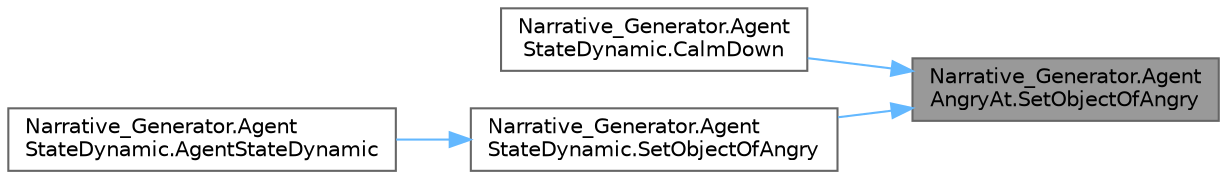 digraph "Narrative_Generator.AgentAngryAt.SetObjectOfAngry"
{
 // LATEX_PDF_SIZE
  bgcolor="transparent";
  edge [fontname=Helvetica,fontsize=10,labelfontname=Helvetica,labelfontsize=10];
  node [fontname=Helvetica,fontsize=10,shape=box,height=0.2,width=0.4];
  rankdir="RL";
  Node1 [label="Narrative_Generator.Agent\lAngryAt.SetObjectOfAngry",height=0.2,width=0.4,color="gray40", fillcolor="grey60", style="filled", fontcolor="black",tooltip="Assigns an agent that this agent is angry with."];
  Node1 -> Node2 [dir="back",color="steelblue1",style="solid"];
  Node2 [label="Narrative_Generator.Agent\lStateDynamic.CalmDown",height=0.2,width=0.4,color="grey40", fillcolor="white", style="filled",URL="$class_narrative___generator_1_1_agent_state_dynamic.html#a497521944d62ee6c1a22c8649625bf0c",tooltip="A method that allows to clear the information that the this agent is angry with some other agent (del..."];
  Node1 -> Node3 [dir="back",color="steelblue1",style="solid"];
  Node3 [label="Narrative_Generator.Agent\lStateDynamic.SetObjectOfAngry",height=0.2,width=0.4,color="grey40", fillcolor="white", style="filled",URL="$class_narrative___generator_1_1_agent_state_dynamic.html#ad59176331a9c868a59db5a0c0605ba79",tooltip="A method that allows to set the agent with which this agent will be angry."];
  Node3 -> Node4 [dir="back",color="steelblue1",style="solid"];
  Node4 [label="Narrative_Generator.Agent\lStateDynamic.AgentStateDynamic",height=0.2,width=0.4,color="grey40", fillcolor="white", style="filled",URL="$class_narrative___generator_1_1_agent_state_dynamic.html#a78fead52797d21076991a4ae72b75fc3",tooltip="Constructor with parameters."];
}
